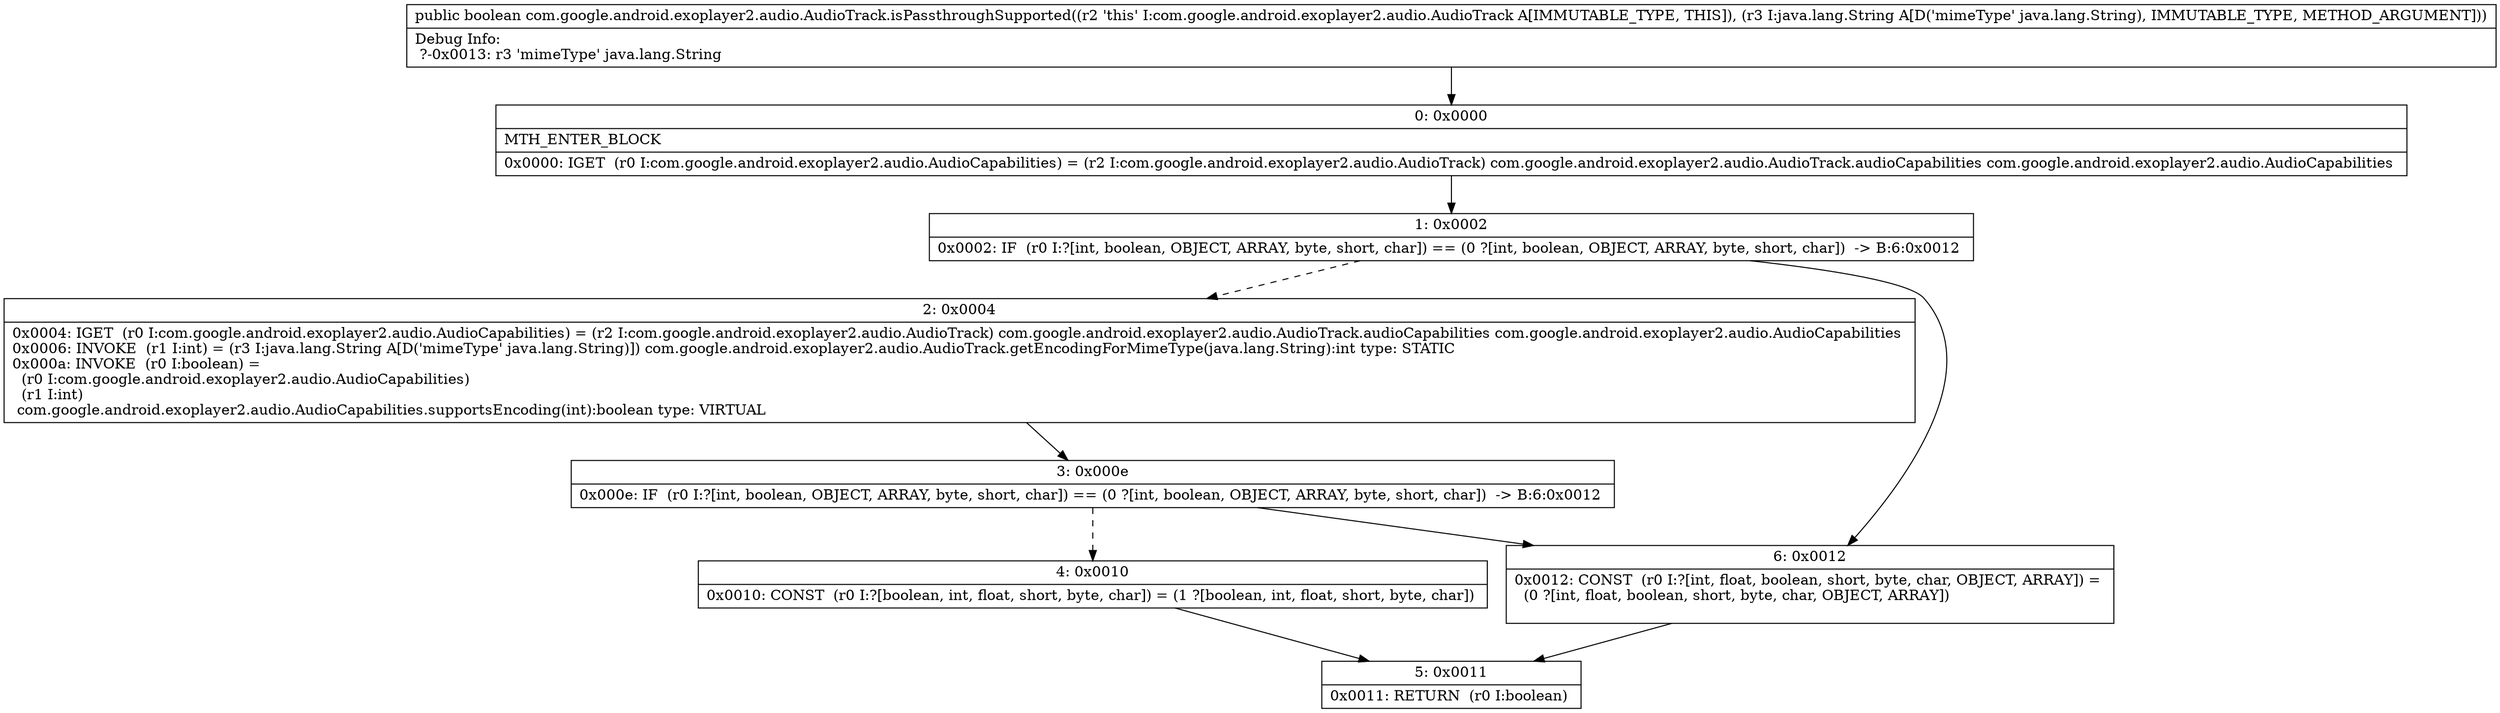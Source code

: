 digraph "CFG forcom.google.android.exoplayer2.audio.AudioTrack.isPassthroughSupported(Ljava\/lang\/String;)Z" {
Node_0 [shape=record,label="{0\:\ 0x0000|MTH_ENTER_BLOCK\l|0x0000: IGET  (r0 I:com.google.android.exoplayer2.audio.AudioCapabilities) = (r2 I:com.google.android.exoplayer2.audio.AudioTrack) com.google.android.exoplayer2.audio.AudioTrack.audioCapabilities com.google.android.exoplayer2.audio.AudioCapabilities \l}"];
Node_1 [shape=record,label="{1\:\ 0x0002|0x0002: IF  (r0 I:?[int, boolean, OBJECT, ARRAY, byte, short, char]) == (0 ?[int, boolean, OBJECT, ARRAY, byte, short, char])  \-\> B:6:0x0012 \l}"];
Node_2 [shape=record,label="{2\:\ 0x0004|0x0004: IGET  (r0 I:com.google.android.exoplayer2.audio.AudioCapabilities) = (r2 I:com.google.android.exoplayer2.audio.AudioTrack) com.google.android.exoplayer2.audio.AudioTrack.audioCapabilities com.google.android.exoplayer2.audio.AudioCapabilities \l0x0006: INVOKE  (r1 I:int) = (r3 I:java.lang.String A[D('mimeType' java.lang.String)]) com.google.android.exoplayer2.audio.AudioTrack.getEncodingForMimeType(java.lang.String):int type: STATIC \l0x000a: INVOKE  (r0 I:boolean) = \l  (r0 I:com.google.android.exoplayer2.audio.AudioCapabilities)\l  (r1 I:int)\l com.google.android.exoplayer2.audio.AudioCapabilities.supportsEncoding(int):boolean type: VIRTUAL \l}"];
Node_3 [shape=record,label="{3\:\ 0x000e|0x000e: IF  (r0 I:?[int, boolean, OBJECT, ARRAY, byte, short, char]) == (0 ?[int, boolean, OBJECT, ARRAY, byte, short, char])  \-\> B:6:0x0012 \l}"];
Node_4 [shape=record,label="{4\:\ 0x0010|0x0010: CONST  (r0 I:?[boolean, int, float, short, byte, char]) = (1 ?[boolean, int, float, short, byte, char]) \l}"];
Node_5 [shape=record,label="{5\:\ 0x0011|0x0011: RETURN  (r0 I:boolean) \l}"];
Node_6 [shape=record,label="{6\:\ 0x0012|0x0012: CONST  (r0 I:?[int, float, boolean, short, byte, char, OBJECT, ARRAY]) = \l  (0 ?[int, float, boolean, short, byte, char, OBJECT, ARRAY])\l \l}"];
MethodNode[shape=record,label="{public boolean com.google.android.exoplayer2.audio.AudioTrack.isPassthroughSupported((r2 'this' I:com.google.android.exoplayer2.audio.AudioTrack A[IMMUTABLE_TYPE, THIS]), (r3 I:java.lang.String A[D('mimeType' java.lang.String), IMMUTABLE_TYPE, METHOD_ARGUMENT]))  | Debug Info:\l  ?\-0x0013: r3 'mimeType' java.lang.String\l}"];
MethodNode -> Node_0;
Node_0 -> Node_1;
Node_1 -> Node_2[style=dashed];
Node_1 -> Node_6;
Node_2 -> Node_3;
Node_3 -> Node_4[style=dashed];
Node_3 -> Node_6;
Node_4 -> Node_5;
Node_6 -> Node_5;
}

